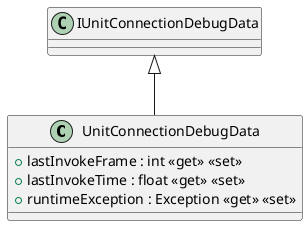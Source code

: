 @startuml
class UnitConnectionDebugData {
    + lastInvokeFrame : int <<get>> <<set>>
    + lastInvokeTime : float <<get>> <<set>>
    + runtimeException : Exception <<get>> <<set>>
}
IUnitConnectionDebugData <|-- UnitConnectionDebugData
@enduml
